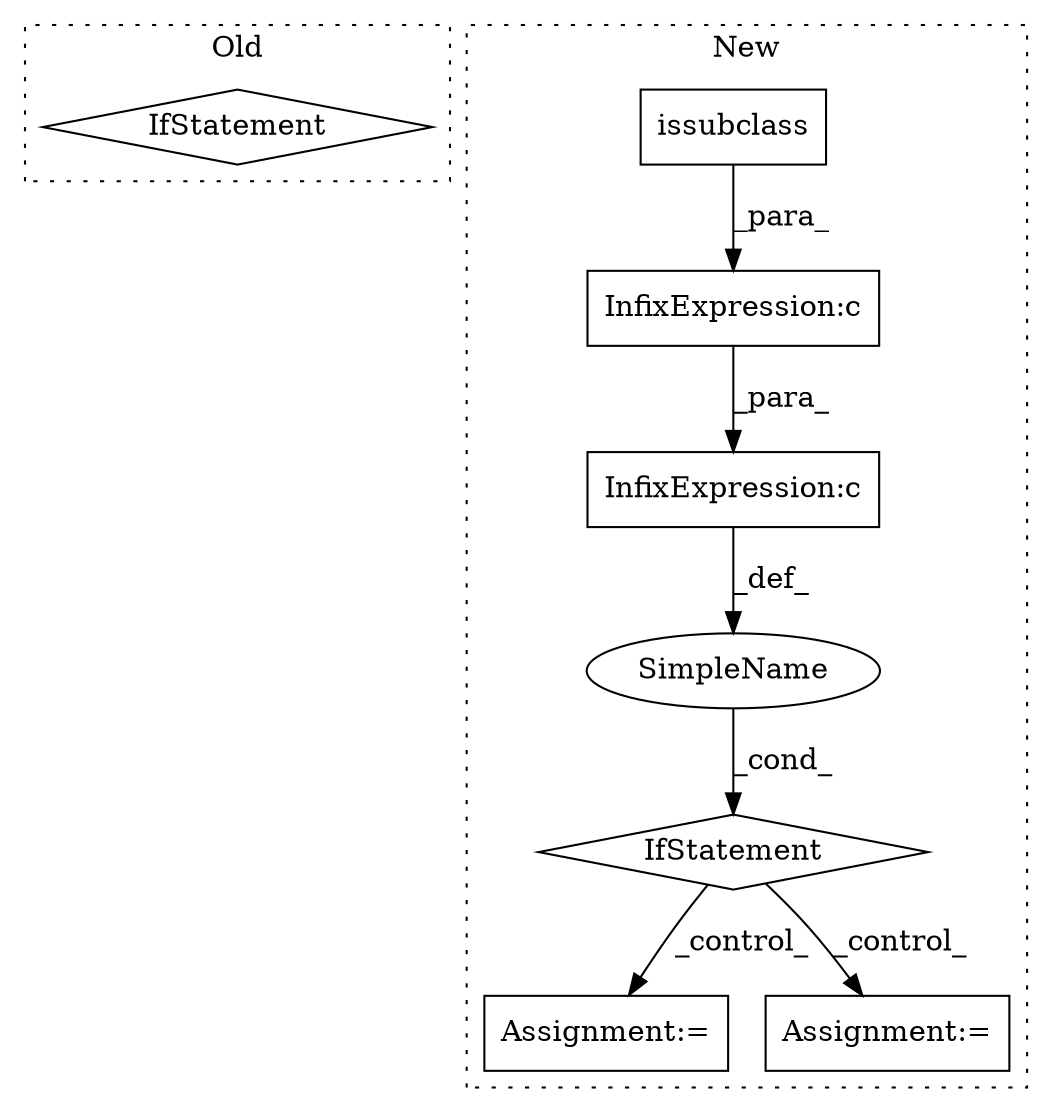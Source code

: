 digraph G {
subgraph cluster0 {
1 [label="IfStatement" a="25" s="2981" l="32" shape="diamond"];
label = "Old";
style="dotted";
}
subgraph cluster1 {
2 [label="issubclass" a="32" s="3032,3054" l="11,1" shape="box"];
3 [label="IfStatement" a="25" s="2977,3056" l="4,2" shape="diamond"];
4 [label="Assignment:=" a="7" s="3148" l="1" shape="box"];
5 [label="SimpleName" a="42" s="" l="" shape="ellipse"];
6 [label="Assignment:=" a="7" s="3076" l="1" shape="box"];
7 [label="InfixExpression:c" a="27" s="3016" l="4" shape="box"];
8 [label="InfixExpression:c" a="27" s="3028" l="4" shape="box"];
label = "New";
style="dotted";
}
2 -> 8 [label="_para_"];
3 -> 6 [label="_control_"];
3 -> 4 [label="_control_"];
5 -> 3 [label="_cond_"];
7 -> 5 [label="_def_"];
8 -> 7 [label="_para_"];
}